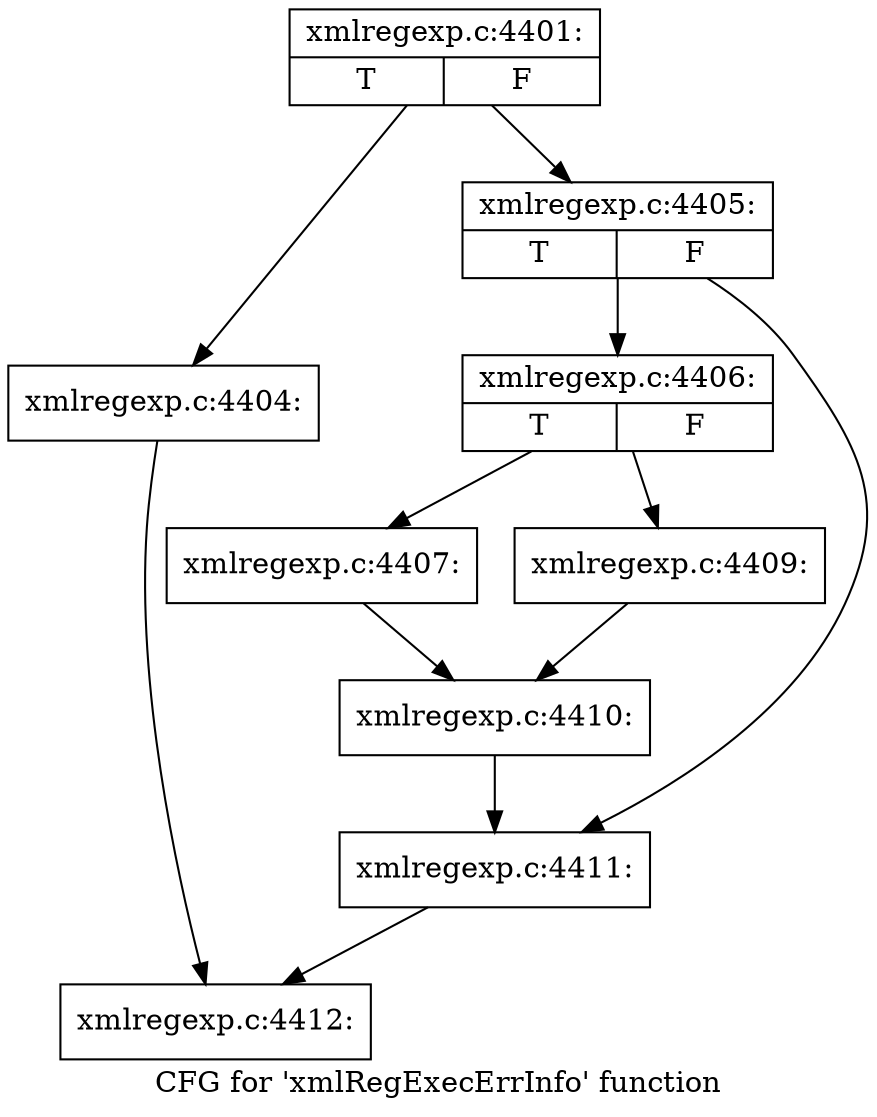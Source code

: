 digraph "CFG for 'xmlRegExecErrInfo' function" {
	label="CFG for 'xmlRegExecErrInfo' function";

	Node0x40555f0 [shape=record,label="{xmlregexp.c:4401:|{<s0>T|<s1>F}}"];
	Node0x40555f0 -> Node0x405a430;
	Node0x40555f0 -> Node0x405a480;
	Node0x405a430 [shape=record,label="{xmlregexp.c:4404:}"];
	Node0x405a430 -> Node0x40100b0;
	Node0x405a480 [shape=record,label="{xmlregexp.c:4405:|{<s0>T|<s1>F}}"];
	Node0x405a480 -> Node0x405a940;
	Node0x405a480 -> Node0x405a990;
	Node0x405a940 [shape=record,label="{xmlregexp.c:4406:|{<s0>T|<s1>F}}"];
	Node0x405a940 -> Node0x405ad80;
	Node0x405a940 -> Node0x405ae20;
	Node0x405ad80 [shape=record,label="{xmlregexp.c:4407:}"];
	Node0x405ad80 -> Node0x405add0;
	Node0x405ae20 [shape=record,label="{xmlregexp.c:4409:}"];
	Node0x405ae20 -> Node0x405add0;
	Node0x405add0 [shape=record,label="{xmlregexp.c:4410:}"];
	Node0x405add0 -> Node0x405a990;
	Node0x405a990 [shape=record,label="{xmlregexp.c:4411:}"];
	Node0x405a990 -> Node0x40100b0;
	Node0x40100b0 [shape=record,label="{xmlregexp.c:4412:}"];
}
